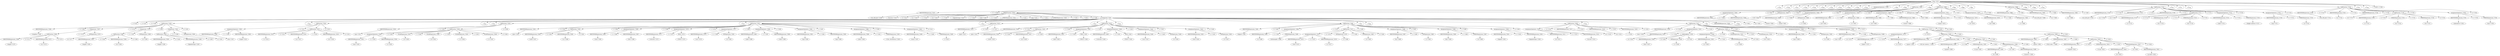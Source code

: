 digraph {

"Prog_72224"->"<
>72225";
"Prog_72224"->"<
>72226";
"Prog_72224"->"<
>72227";
"Prog_72224"->"<
>72228";
"Prog_72224"->"<
>72229";
"Prog_72224"->"<
>72230";
"Prog_72224"->"<
>72231";
"Prog_72224"->"<
>72232";
"Prog_72224"->"<
>72233";
"Prog_72224"->"<
>72234";
"Prog_72224"->"<
>72235";
"Prog_72224"->"AssignmentOpetators_72236";
"AssignmentOpetators_72236"->"IDENTIFIERExpression_72237";
"IDENTIFIERExpression_72237"->"<two.cdfs.plot>72238";
"AssignmentOpetators_72236"->"<<->72239";
"AssignmentOpetators_72236"->"DefineFunction_72240";
"DefineFunction_72240"->"<function>72241";
"DefineFunction_72240"->"<(>72242";
"DefineFunction_72240"->"<x1>72243";
"DefineFunction_72240"->"<,>72244";
"DefineFunction_72240"->"<x2>72245";
"DefineFunction_72240"->"<,>72246";
"DefineFunction_72240"->"<legendstrings>72247";
"DefineFunction_72240"->"<,>72248";
"DefineFunction_72240"->"<xlab>72249";
"DefineFunction_72240"->"<=>72250";
"DefineFunction_72240"->"STRINGExpression_72251";
"STRINGExpression_72251"->"<>72252";
"DefineFunction_72240"->"<,>72253";
"DefineFunction_72240"->"<log>72254";
"DefineFunction_72240"->"<=>72255";
"DefineFunction_72240"->"STRINGExpression_72256";
"STRINGExpression_72256"->"<>72257";
"DefineFunction_72240"->"<,>72258";
"DefineFunction_72240"->"<...>72259";
"DefineFunction_72240"->"<)>72260";
"DefineFunction_72240"->"Compound_72261";
"Compound_72261"->"<{>72262";
"Compound_72261"->"CallFunction_72263";
"CallFunction_72263"->"IDENTIFIERExpression_72264";
"IDENTIFIERExpression_72264"->"<stopifnot>72265";
"CallFunction_72263"->"<(>72266";
"CallFunction_72263"->"Comparisons_72267";
"Comparisons_72267"->"CallFunction_72268";
"CallFunction_72268"->"IDENTIFIERExpression_72269";
"IDENTIFIERExpression_72269"->"<length>72270";
"CallFunction_72268"->"<(>72271";
"CallFunction_72268"->"IDENTIFIERExpression_72272";
"IDENTIFIERExpression_72272"->"<x1>72273";
"CallFunction_72268"->"<)>72274";
"Comparisons_72267"->"<>>72275";
"Comparisons_72267"->"INTExpression_72276";
"INTExpression_72276"->"<0>72277";
"CallFunction_72263"->"<,>72278";
"CallFunction_72263"->"Comparisons_72279";
"Comparisons_72279"->"CallFunction_72280";
"CallFunction_72280"->"IDENTIFIERExpression_72281";
"IDENTIFIERExpression_72281"->"<length>72282";
"CallFunction_72280"->"<(>72283";
"CallFunction_72280"->"IDENTIFIERExpression_72284";
"IDENTIFIERExpression_72284"->"<x2>72285";
"CallFunction_72280"->"<)>72286";
"Comparisons_72279"->"<>>72287";
"Comparisons_72279"->"INTExpression_72288";
"INTExpression_72288"->"<0>72289";
"CallFunction_72263"->"<,>72290";
"CallFunction_72263"->"Comparisons_72291";
"Comparisons_72291"->"CallFunction_72292";
"CallFunction_72292"->"IDENTIFIERExpression_72293";
"IDENTIFIERExpression_72293"->"<length>72294";
"CallFunction_72292"->"<(>72295";
"CallFunction_72292"->"IDENTIFIERExpression_72296";
"IDENTIFIERExpression_72296"->"<legendstrings>72297";
"CallFunction_72292"->"<)>72298";
"Comparisons_72291"->"<==>72299";
"Comparisons_72291"->"INTExpression_72300";
"INTExpression_72300"->"<2>72301";
"CallFunction_72263"->"<)>72302";
"Compound_72261"->"<
>72303";
"Compound_72261"->"CallFunction_72304";
"CallFunction_72304"->"AssignmentOpetators_72305";
"AssignmentOpetators_72305"->"IDENTIFIERExpression_72306";
"IDENTIFIERExpression_72306"->"<hilo>72307";
"AssignmentOpetators_72305"->"<<->72308";
"AssignmentOpetators_72305"->"IDENTIFIERExpression_72309";
"IDENTIFIERExpression_72309"->"<range>72310";
"CallFunction_72304"->"<(>72311";
"CallFunction_72304"->"CallFunction_72312";
"CallFunction_72312"->"IDENTIFIERExpression_72313";
"IDENTIFIERExpression_72313"->"<c>72314";
"CallFunction_72312"->"<(>72315";
"CallFunction_72312"->"IDENTIFIERExpression_72316";
"IDENTIFIERExpression_72316"->"<x1>72317";
"CallFunction_72312"->"<,>72318";
"CallFunction_72312"->"IDENTIFIERExpression_72319";
"IDENTIFIERExpression_72319"->"<x2>72320";
"CallFunction_72312"->"<)>72321";
"CallFunction_72304"->"<)>72322";
"Compound_72261"->"<
>72323";
"Compound_72261"->"<
>72324";
"Compound_72261"->"CallFunction_72325";
"CallFunction_72325"->"IDENTIFIERExpression_72326";
"IDENTIFIERExpression_72326"->"<par>72327";
"CallFunction_72325"->"<(>72328";
"CallFunction_72325"->"CallFunction_72329";
"CallFunction_72329"->"AssignmentOpetators_72330";
"AssignmentOpetators_72330"->"IDENTIFIERExpression_72331";
"IDENTIFIERExpression_72331"->"<mai>72332";
"AssignmentOpetators_72330"->"<=>72333";
"AssignmentOpetators_72330"->"IDENTIFIERExpression_72334";
"IDENTIFIERExpression_72334"->"<c>72335";
"CallFunction_72329"->"<(>72336";
"CallFunction_72329"->"FLOATExpression_72337";
"FLOATExpression_72337"->"<.8>72338";
"CallFunction_72329"->"<,>72339";
"CallFunction_72329"->"FLOATExpression_72340";
"FLOATExpression_72340"->"<.8>72341";
"CallFunction_72329"->"<,>72342";
"CallFunction_72329"->"FLOATExpression_72343";
"FLOATExpression_72343"->"<.2>72344";
"CallFunction_72329"->"<,>72345";
"CallFunction_72329"->"FLOATExpression_72346";
"FLOATExpression_72346"->"<.2>72347";
"CallFunction_72329"->"<)>72348";
"CallFunction_72325"->"<)>72349";
"Compound_72261"->"<
>72350";
"Compound_72261"->"CallFunction_72351";
"CallFunction_72351"->"IDENTIFIERExpression_72352";
"IDENTIFIERExpression_72352"->"<plot>72353";
"CallFunction_72351"->"<(>72354";
"CallFunction_72351"->"CallFunction_72355";
"CallFunction_72355"->"IDENTIFIERExpression_72356";
"IDENTIFIERExpression_72356"->"<ecdf>72357";
"CallFunction_72355"->"<(>72358";
"CallFunction_72355"->"IDENTIFIERExpression_72359";
"IDENTIFIERExpression_72359"->"<x1>72360";
"CallFunction_72355"->"<)>72361";
"CallFunction_72351"->"<,>72362";
"CallFunction_72351"->"AssignmentOpetators_72363";
"AssignmentOpetators_72363"->"IDENTIFIERExpression_72364";
"IDENTIFIERExpression_72364"->"<xlim>72365";
"AssignmentOpetators_72363"->"<=>72366";
"AssignmentOpetators_72363"->"IDENTIFIERExpression_72367";
"IDENTIFIERExpression_72367"->"<hilo>72368";
"CallFunction_72351"->"<,>72369";
"CallFunction_72351"->"AssignmentOpetators_72370";
"AssignmentOpetators_72370"->"IDENTIFIERExpression_72371";
"IDENTIFIERExpression_72371"->"<verticals>72372";
"AssignmentOpetators_72370"->"<=>72373";
"AssignmentOpetators_72370"->"TRUE_72374";
"TRUE_72374"->"<TRUE>72375";
"CallFunction_72351"->"<,>72376";
"CallFunction_72351"->"AssignmentOpetators_72377";
"AssignmentOpetators_72377"->"IDENTIFIERExpression_72378";
"IDENTIFIERExpression_72378"->"<cex>72379";
"AssignmentOpetators_72377"->"<=>72380";
"AssignmentOpetators_72377"->"INTExpression_72381";
"INTExpression_72381"->"<0>72382";
"CallFunction_72351"->"<,>72383";
"CallFunction_72351"->"AssignmentOpetators_72384";
"AssignmentOpetators_72384"->"IDENTIFIERExpression_72385";
"IDENTIFIERExpression_72385"->"<xlab>72386";
"AssignmentOpetators_72384"->"<=>72387";
"AssignmentOpetators_72384"->"IDENTIFIERExpression_72388";
"IDENTIFIERExpression_72388"->"<xlab>72389";
"CallFunction_72351"->"<,>72390";
"CallFunction_72351"->"AssignmentOpetators_72391";
"AssignmentOpetators_72391"->"IDENTIFIERExpression_72392";
"IDENTIFIERExpression_72392"->"<log>72393";
"AssignmentOpetators_72391"->"<=>72394";
"AssignmentOpetators_72391"->"IDENTIFIERExpression_72395";
"IDENTIFIERExpression_72395"->"<log>72396";
"CallFunction_72351"->"<,>72397";
"CallFunction_72351"->"AssignmentOpetators_72398";
"AssignmentOpetators_72398"->"IDENTIFIERExpression_72399";
"IDENTIFIERExpression_72399"->"<ylab>72400";
"AssignmentOpetators_72398"->"<=>72401";
"AssignmentOpetators_72398"->"STRINGExpression_72402";
"STRINGExpression_72402"->"<Cum. distribution>72403";
"CallFunction_72351"->"<,>72404";
"CallFunction_72351"->"AssignmentOpetators_72405";
"AssignmentOpetators_72405"->"IDENTIFIERExpression_72406";
"IDENTIFIERExpression_72406"->"<main>72407";
"AssignmentOpetators_72405"->"<=>72408";
"AssignmentOpetators_72405"->"STRINGExpression_72409";
"STRINGExpression_72409"->"<>72410";
"CallFunction_72351"->"<)>72411";
"Compound_72261"->"<
>72412";
"Compound_72261"->"CallFunction_72413";
"CallFunction_72413"->"IDENTIFIERExpression_72414";
"IDENTIFIERExpression_72414"->"<grid>72415";
"CallFunction_72413"->"<(>72416";
"CallFunction_72413"->"<)>72417";
"Compound_72261"->"<
>72418";
"Compound_72261"->"CallFunction_72419";
"CallFunction_72419"->"IDENTIFIERExpression_72420";
"IDENTIFIERExpression_72420"->"<plot>72421";
"CallFunction_72419"->"<(>72422";
"CallFunction_72419"->"CallFunction_72423";
"CallFunction_72423"->"IDENTIFIERExpression_72424";
"IDENTIFIERExpression_72424"->"<ecdf>72425";
"CallFunction_72423"->"<(>72426";
"CallFunction_72423"->"IDENTIFIERExpression_72427";
"IDENTIFIERExpression_72427"->"<x2>72428";
"CallFunction_72423"->"<)>72429";
"CallFunction_72419"->"<,>72430";
"CallFunction_72419"->"AssignmentOpetators_72431";
"AssignmentOpetators_72431"->"IDENTIFIERExpression_72432";
"IDENTIFIERExpression_72432"->"<add>72433";
"AssignmentOpetators_72431"->"<=>72434";
"AssignmentOpetators_72431"->"TRUE_72435";
"TRUE_72435"->"<TRUE>72436";
"CallFunction_72419"->"<,>72437";
"CallFunction_72419"->"AssignmentOpetators_72438";
"AssignmentOpetators_72438"->"IDENTIFIERExpression_72439";
"IDENTIFIERExpression_72439"->"<verticals>72440";
"AssignmentOpetators_72438"->"<=>72441";
"AssignmentOpetators_72438"->"TRUE_72442";
"TRUE_72442"->"<TRUE>72443";
"CallFunction_72419"->"<,>72444";
"CallFunction_72419"->"AssignmentOpetators_72445";
"AssignmentOpetators_72445"->"IDENTIFIERExpression_72446";
"IDENTIFIERExpression_72446"->"<cex>72447";
"AssignmentOpetators_72445"->"<=>72448";
"AssignmentOpetators_72445"->"INTExpression_72449";
"INTExpression_72449"->"<0>72450";
"CallFunction_72419"->"<,>72451";
"CallFunction_72419"->"AssignmentOpetators_72452";
"AssignmentOpetators_72452"->"IDENTIFIERExpression_72453";
"IDENTIFIERExpression_72453"->"<lwd>72454";
"AssignmentOpetators_72452"->"<=>72455";
"AssignmentOpetators_72452"->"INTExpression_72456";
"INTExpression_72456"->"<3>72457";
"CallFunction_72419"->"<)>72458";
"Compound_72261"->"<
>72459";
"Compound_72261"->"CallFunction_72460";
"CallFunction_72460"->"IDENTIFIERExpression_72461";
"IDENTIFIERExpression_72461"->"<legend>72462";
"CallFunction_72460"->"<(>72463";
"CallFunction_72460"->"AssignmentOpetators_72464";
"AssignmentOpetators_72464"->"IDENTIFIERExpression_72465";
"IDENTIFIERExpression_72465"->"<x>72466";
"AssignmentOpetators_72464"->"<=>72467";
"AssignmentOpetators_72464"->"STRINGExpression_72468";
"STRINGExpression_72468"->"<bottomright>72469";
"CallFunction_72460"->"<,>72470";
"CallFunction_72460"->"CallFunction_72471";
"CallFunction_72471"->"AssignmentOpetators_72472";
"AssignmentOpetators_72472"->"IDENTIFIERExpression_72473";
"IDENTIFIERExpression_72473"->"<lwd>72474";
"AssignmentOpetators_72472"->"<=>72475";
"AssignmentOpetators_72472"->"IDENTIFIERExpression_72476";
"IDENTIFIERExpression_72476"->"<c>72477";
"CallFunction_72471"->"<(>72478";
"CallFunction_72471"->"INTExpression_72479";
"INTExpression_72479"->"<1>72480";
"CallFunction_72471"->"<,>72481";
"CallFunction_72471"->"INTExpression_72482";
"INTExpression_72482"->"<3>72483";
"CallFunction_72471"->"<)>72484";
"CallFunction_72460"->"<,>72485";
"CallFunction_72460"->"AssignmentOpetators_72486";
"AssignmentOpetators_72486"->"IDENTIFIERExpression_72487";
"IDENTIFIERExpression_72487"->"<lty>72488";
"AssignmentOpetators_72486"->"<=>72489";
"AssignmentOpetators_72486"->"INTExpression_72490";
"INTExpression_72490"->"<1>72491";
"CallFunction_72460"->"<,>72492";
"CallFunction_72460"->"AssignmentOpetators_72493";
"AssignmentOpetators_72493"->"IDENTIFIERExpression_72494";
"IDENTIFIERExpression_72494"->"<bty>72495";
"AssignmentOpetators_72493"->"<=>72496";
"AssignmentOpetators_72493"->"STRINGExpression_72497";
"STRINGExpression_72497"->"<n>72498";
"CallFunction_72460"->"<,>72499";
"CallFunction_72460"->"AssignmentOpetators_72500";
"AssignmentOpetators_72500"->"IDENTIFIERExpression_72501";
"IDENTIFIERExpression_72501"->"<legend>72502";
"AssignmentOpetators_72500"->"<=>72503";
"AssignmentOpetators_72500"->"IDENTIFIERExpression_72504";
"IDENTIFIERExpression_72504"->"<legendstrings>72505";
"CallFunction_72460"->"<)>72506";
"Compound_72261"->"<
>72507";
"Compound_72261"->"<
>72508";
"Compound_72261"->"CallFunction_72509";
"CallFunction_72509"->"AssignmentOpetators_72510";
"AssignmentOpetators_72510"->"IDENTIFIERExpression_72511";
"IDENTIFIERExpression_72511"->"<k>72512";
"AssignmentOpetators_72510"->"<<->72513";
"AssignmentOpetators_72510"->"IDENTIFIERExpression_72514";
"IDENTIFIERExpression_72514"->"<ks.test>72515";
"CallFunction_72509"->"<(>72516";
"CallFunction_72509"->"IDENTIFIERExpression_72517";
"IDENTIFIERExpression_72517"->"<x1>72518";
"CallFunction_72509"->"<,>72519";
"CallFunction_72509"->"IDENTIFIERExpression_72520";
"IDENTIFIERExpression_72520"->"<x2>72521";
"CallFunction_72509"->"<,>72522";
"CallFunction_72509"->"IDENTIFIERExpression_72523";
"IDENTIFIERExpression_72523"->"<...>72524";
"CallFunction_72509"->"<)>72525";
"Compound_72261"->"<
>72526";
"Compound_72261"->"CallFunction_72527";
"CallFunction_72527"->"IDENTIFIERExpression_72528";
"IDENTIFIERExpression_72528"->"<text>72529";
"CallFunction_72527"->"<(>72530";
"CallFunction_72527"->"AssignmentOpetators_72531";
"AssignmentOpetators_72531"->"IDENTIFIERExpression_72532";
"IDENTIFIERExpression_72532"->"<x>72533";
"AssignmentOpetators_72531"->"<=>72534";
"AssignmentOpetators_72531"->"IndexingBasic_72535";
"IndexingBasic_72535"->"IDENTIFIERExpression_72536";
"IDENTIFIERExpression_72536"->"<hilo>72537";
"IndexingBasic_72535"->"<[>72538";
"IndexingBasic_72535"->"INTExpression_72539";
"INTExpression_72539"->"<1>72540";
"IndexingBasic_72535"->"<]>72541";
"CallFunction_72527"->"<,>72542";
"CallFunction_72527"->"CallFunction_72543";
"CallFunction_72543"->"AssignmentOpetators_72544";
"AssignmentOpetators_72544"->"IDENTIFIERExpression_72545";
"IDENTIFIERExpression_72545"->"<y>72546";
"AssignmentOpetators_72544"->"<=>72547";
"AssignmentOpetators_72544"->"IDENTIFIERExpression_72548";
"IDENTIFIERExpression_72548"->"<c>72549";
"CallFunction_72543"->"<(>72550";
"CallFunction_72543"->"FLOATExpression_72551";
"FLOATExpression_72551"->"<.9>72552";
"CallFunction_72543"->"<,>72553";
"CallFunction_72543"->"FLOATExpression_72554";
"FLOATExpression_72554"->"<.85>72555";
"CallFunction_72543"->"<)>72556";
"CallFunction_72527"->"<,>72557";
"CallFunction_72527"->"AssignmentOpetators_72558";
"AssignmentOpetators_72558"->"IDENTIFIERExpression_72559";
"IDENTIFIERExpression_72559"->"<pos>72560";
"AssignmentOpetators_72558"->"<=>72561";
"AssignmentOpetators_72558"->"INTExpression_72562";
"INTExpression_72562"->"<4>72563";
"CallFunction_72527"->"<,>72564";
"CallFunction_72527"->"AssignmentOpetators_72565";
"AssignmentOpetators_72565"->"IDENTIFIERExpression_72566";
"IDENTIFIERExpression_72566"->"<cex>72567";
"AssignmentOpetators_72565"->"<=>72568";
"AssignmentOpetators_72565"->"FLOATExpression_72569";
"FLOATExpression_72569"->"<.8>72570";
"CallFunction_72527"->"<,>72571";
"CallFunction_72527"->"CallFunction_72572";
"CallFunction_72572"->"AssignmentOpetators_72573";
"AssignmentOpetators_72573"->"IDENTIFIERExpression_72574";
"IDENTIFIERExpression_72574"->"<labels>72575";
"AssignmentOpetators_72573"->"<=>72576";
"AssignmentOpetators_72573"->"IDENTIFIERExpression_72577";
"IDENTIFIERExpression_72577"->"<c>72578";
"CallFunction_72572"->"<(>72579";
"CallFunction_72572"->"CallFunction_72580";
"CallFunction_72580"->"IDENTIFIERExpression_72581";
"IDENTIFIERExpression_72581"->"<paste>72582";
"CallFunction_72580"->"<(>72583";
"CallFunction_72580"->"STRINGExpression_72584";
"STRINGExpression_72584"->"<KS test statistic: >72585";
"CallFunction_72580"->"<,>72586";
"CallFunction_72580"->"CallFunction_72587";
"CallFunction_72587"->"IDENTIFIERExpression_72588";
"IDENTIFIERExpression_72588"->"<sprintf>72589";
"CallFunction_72587"->"<(>72590";
"CallFunction_72587"->"STRINGExpression_72591";
"STRINGExpression_72591"->"<%.3g>72592";
"CallFunction_72587"->"<,>72593";
"CallFunction_72587"->"DollarAndAtOperators_72594";
"DollarAndAtOperators_72594"->"IDENTIFIERExpression_72595";
"IDENTIFIERExpression_72595"->"<k>72596";
"DollarAndAtOperators_72594"->"<$>72597";
"DollarAndAtOperators_72594"->"IDENTIFIERExpression_72598";
"IDENTIFIERExpression_72598"->"<statistic>72599";
"CallFunction_72587"->"<)>72600";
"CallFunction_72580"->"<)>72601";
"CallFunction_72572"->"<,>72602";
"CallFunction_72572"->"CallFunction_72603";
"CallFunction_72603"->"IDENTIFIERExpression_72604";
"IDENTIFIERExpression_72604"->"<paste>72605";
"CallFunction_72603"->"<(>72606";
"CallFunction_72603"->"STRINGExpression_72607";
"STRINGExpression_72607"->"<Prob value: >72608";
"CallFunction_72603"->"<,>72609";
"CallFunction_72603"->"CallFunction_72610";
"CallFunction_72610"->"IDENTIFIERExpression_72611";
"IDENTIFIERExpression_72611"->"<sprintf>72612";
"CallFunction_72610"->"<(>72613";
"CallFunction_72610"->"STRINGExpression_72614";
"STRINGExpression_72614"->"<%.3g>72615";
"CallFunction_72610"->"<,>72616";
"CallFunction_72610"->"DollarAndAtOperators_72617";
"DollarAndAtOperators_72617"->"IDENTIFIERExpression_72618";
"IDENTIFIERExpression_72618"->"<k>72619";
"DollarAndAtOperators_72617"->"<$>72620";
"DollarAndAtOperators_72617"->"IDENTIFIERExpression_72621";
"IDENTIFIERExpression_72621"->"<p.value>72622";
"CallFunction_72610"->"<)>72623";
"CallFunction_72603"->"<)>72624";
"CallFunction_72572"->"<)>72625";
"CallFunction_72527"->"<)>72626";
"Compound_72261"->"<
>72627";
"Compound_72261"->"IDENTIFIERExpression_72628";
"IDENTIFIERExpression_72628"->"<k>72629";
"Compound_72261"->"<
>72630";
"Compound_72261"->"<}>72631";
"Prog_72224"->"<
>72632";
"Prog_72224"->"<
>72633";
"Prog_72224"->"CallFunction_72634";
"CallFunction_72634"->"AssignmentOpetators_72635";
"AssignmentOpetators_72635"->"IDENTIFIERExpression_72636";
"IDENTIFIERExpression_72636"->"<x1>72637";
"AssignmentOpetators_72635"->"<<->72638";
"AssignmentOpetators_72635"->"IDENTIFIERExpression_72639";
"IDENTIFIERExpression_72639"->"<rnorm>72640";
"CallFunction_72634"->"<(>72641";
"CallFunction_72634"->"INTExpression_72642";
"INTExpression_72642"->"<100>72643";
"CallFunction_72634"->"<,>72644";
"CallFunction_72634"->"AssignmentOpetators_72645";
"AssignmentOpetators_72645"->"IDENTIFIERExpression_72646";
"IDENTIFIERExpression_72646"->"<mean>72647";
"AssignmentOpetators_72645"->"<=>72648";
"AssignmentOpetators_72645"->"INTExpression_72649";
"INTExpression_72649"->"<7>72650";
"CallFunction_72634"->"<,>72651";
"CallFunction_72634"->"AssignmentOpetators_72652";
"AssignmentOpetators_72652"->"IDENTIFIERExpression_72653";
"IDENTIFIERExpression_72653"->"<sd>72654";
"AssignmentOpetators_72652"->"<=>72655";
"AssignmentOpetators_72652"->"INTExpression_72656";
"INTExpression_72656"->"<1>72657";
"CallFunction_72634"->"<)>72658";
"Prog_72224"->"<
>72659";
"Prog_72224"->"CallFunction_72660";
"CallFunction_72660"->"AssignmentOpetators_72661";
"AssignmentOpetators_72661"->"IDENTIFIERExpression_72662";
"IDENTIFIERExpression_72662"->"<x2>72663";
"AssignmentOpetators_72661"->"<<->72664";
"AssignmentOpetators_72661"->"IDENTIFIERExpression_72665";
"IDENTIFIERExpression_72665"->"<rnorm>72666";
"CallFunction_72660"->"<(>72667";
"CallFunction_72660"->"INTExpression_72668";
"INTExpression_72668"->"<100>72669";
"CallFunction_72660"->"<,>72670";
"CallFunction_72660"->"AssignmentOpetators_72671";
"AssignmentOpetators_72671"->"IDENTIFIERExpression_72672";
"IDENTIFIERExpression_72672"->"<mean>72673";
"AssignmentOpetators_72671"->"<=>72674";
"AssignmentOpetators_72671"->"INTExpression_72675";
"INTExpression_72675"->"<9>72676";
"CallFunction_72660"->"<,>72677";
"CallFunction_72660"->"AssignmentOpetators_72678";
"AssignmentOpetators_72678"->"IDENTIFIERExpression_72679";
"IDENTIFIERExpression_72679"->"<sd>72680";
"AssignmentOpetators_72678"->"<=>72681";
"AssignmentOpetators_72678"->"INTExpression_72682";
"INTExpression_72682"->"<1>72683";
"CallFunction_72660"->"<)>72684";
"Prog_72224"->"<
>72685";
"Prog_72224"->"<
>72686";
"Prog_72224"->"<
>72687";
"Prog_72224"->"CallFunction_72688";
"CallFunction_72688"->"IDENTIFIERExpression_72689";
"IDENTIFIERExpression_72689"->"<two.cdfs.plot>72690";
"CallFunction_72688"->"<(>72691";
"CallFunction_72688"->"IDENTIFIERExpression_72692";
"IDENTIFIERExpression_72692"->"<x1>72693";
"CallFunction_72688"->"<,>72694";
"CallFunction_72688"->"IDENTIFIERExpression_72695";
"IDENTIFIERExpression_72695"->"<x2>72696";
"CallFunction_72688"->"<)>72697";
"Prog_72224"->"<
>72698";
"Prog_72224"->"<
>72699";
"Prog_72224"->"<
>72700";
"Prog_72224"->"CallFunction_72701";
"CallFunction_72701"->"IDENTIFIERExpression_72702";
"IDENTIFIERExpression_72702"->"<two.cdfs.plot>72703";
"CallFunction_72701"->"<(>72704";
"CallFunction_72701"->"IDENTIFIERExpression_72705";
"IDENTIFIERExpression_72705"->"<x1>72706";
"CallFunction_72701"->"<,>72707";
"CallFunction_72701"->"IDENTIFIERExpression_72708";
"IDENTIFIERExpression_72708"->"<x2>72709";
"CallFunction_72701"->"<,>72710";
"CallFunction_72701"->"CallFunction_72711";
"CallFunction_72711"->"IDENTIFIERExpression_72712";
"IDENTIFIERExpression_72712"->"<c>72713";
"CallFunction_72711"->"<(>72714";
"CallFunction_72711"->"STRINGExpression_72715";
"STRINGExpression_72715"->"<X1>72716";
"CallFunction_72711"->"<,>72717";
"CallFunction_72711"->"STRINGExpression_72718";
"STRINGExpression_72718"->"<X2>72719";
"CallFunction_72711"->"<)>72720";
"CallFunction_72701"->"<,>72721";
"CallFunction_72701"->"AssignmentOpetators_72722";
"AssignmentOpetators_72722"->"IDENTIFIERExpression_72723";
"IDENTIFIERExpression_72723"->"<xlab>72724";
"AssignmentOpetators_72722"->"<=>72725";
"AssignmentOpetators_72722"->"STRINGExpression_72726";
"STRINGExpression_72726"->"<Height (metres)>72727";
"CallFunction_72701"->"<,>72728";
"CallFunction_72701"->"AssignmentOpetators_72729";
"AssignmentOpetators_72729"->"IDENTIFIERExpression_72730";
"IDENTIFIERExpression_72730"->"<log>72731";
"AssignmentOpetators_72729"->"<=>72732";
"AssignmentOpetators_72729"->"STRINGExpression_72733";
"STRINGExpression_72733"->"<x>72734";
"CallFunction_72701"->"<)>72735";
"Prog_72224"->"<
>72736";
"Prog_72224"->"<
>72737";
"Prog_72224"->"<
>72738";
"Prog_72224"->"CallFunction_72739";
"CallFunction_72739"->"IDENTIFIERExpression_72740";
"IDENTIFIERExpression_72740"->"<two.cdfs.plot>72741";
"CallFunction_72739"->"<(>72742";
"CallFunction_72739"->"IDENTIFIERExpression_72743";
"IDENTIFIERExpression_72743"->"<x1>72744";
"CallFunction_72739"->"<,>72745";
"CallFunction_72739"->"IDENTIFIERExpression_72746";
"IDENTIFIERExpression_72746"->"<x2>72747";
"CallFunction_72739"->"<,>72748";
"CallFunction_72739"->"CallFunction_72749";
"CallFunction_72749"->"IDENTIFIERExpression_72750";
"IDENTIFIERExpression_72750"->"<c>72751";
"CallFunction_72749"->"<(>72752";
"CallFunction_72749"->"STRINGExpression_72753";
"STRINGExpression_72753"->"<X1>72754";
"CallFunction_72749"->"<,>72755";
"CallFunction_72749"->"STRINGExpression_72756";
"STRINGExpression_72756"->"<X2>72757";
"CallFunction_72749"->"<)>72758";
"CallFunction_72739"->"<,>72759";
"CallFunction_72739"->"AssignmentOpetators_72760";
"AssignmentOpetators_72760"->"IDENTIFIERExpression_72761";
"IDENTIFIERExpression_72761"->"<alternative>72762";
"AssignmentOpetators_72760"->"<=>72763";
"AssignmentOpetators_72760"->"STRINGExpression_72764";
"STRINGExpression_72764"->"<less>72765";
"CallFunction_72739"->"<)>72766";
"Prog_72224"->"<
>72767";
"Prog_72224"->"<
>72768";
"Prog_72224"->"<<EOF>>72769";
}
